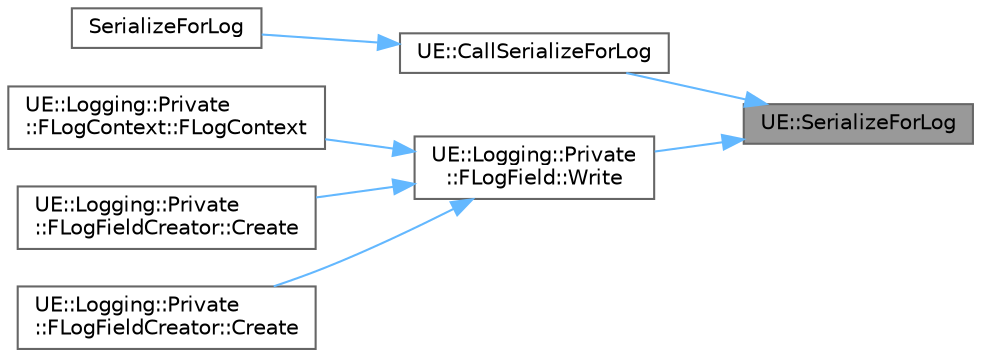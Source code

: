 digraph "UE::SerializeForLog"
{
 // INTERACTIVE_SVG=YES
 // LATEX_PDF_SIZE
  bgcolor="transparent";
  edge [fontname=Helvetica,fontsize=10,labelfontname=Helvetica,labelfontsize=10];
  node [fontname=Helvetica,fontsize=10,shape=box,height=0.2,width=0.4];
  rankdir="RL";
  Node1 [id="Node000001",label="UE::SerializeForLog",height=0.2,width=0.4,color="gray40", fillcolor="grey60", style="filled", fontcolor="black",tooltip="Serializes the value to be used in a log message."];
  Node1 -> Node2 [id="edge1_Node000001_Node000002",dir="back",color="steelblue1",style="solid",tooltip=" "];
  Node2 [id="Node000002",label="UE::CallSerializeForLog",height=0.2,width=0.4,color="grey40", fillcolor="white", style="filled",URL="$da/d75/namespaceUE.html#aed3cfeff316fdc478ea7717e1885edc3",tooltip="Wrapper to support calling SerializeForLog with ADL from within an overload of SerializeForLog."];
  Node2 -> Node3 [id="edge2_Node000002_Node000003",dir="back",color="steelblue1",style="solid",tooltip=" "];
  Node3 [id="Node000003",label="SerializeForLog",height=0.2,width=0.4,color="grey40", fillcolor="white", style="filled",URL="$da/d8b/StructuredLog_8h.html#aed22e31b645a65c409b8de007a54eaec",tooltip=" "];
  Node1 -> Node4 [id="edge3_Node000001_Node000004",dir="back",color="steelblue1",style="solid",tooltip=" "];
  Node4 [id="Node000004",label="UE::Logging::Private\l::FLogField::Write",height=0.2,width=0.4,color="grey40", fillcolor="white", style="filled",URL="$d2/dc9/structUE_1_1Logging_1_1Private_1_1FLogField.html#a4adc478f5b8378001dbb43acce617f76",tooltip=" "];
  Node4 -> Node5 [id="edge4_Node000004_Node000005",dir="back",color="steelblue1",style="solid",tooltip=" "];
  Node5 [id="Node000005",label="UE::Logging::Private\l::FLogContext::FLogContext",height=0.2,width=0.4,color="grey40", fillcolor="white", style="filled",URL="$dd/dc5/structUE_1_1Logging_1_1Private_1_1FLogContext.html#ad02e19914fdfb1e2ac7865253fcbd86d",tooltip=" "];
  Node4 -> Node6 [id="edge5_Node000004_Node000006",dir="back",color="steelblue1",style="solid",tooltip=" "];
  Node6 [id="Node000006",label="UE::Logging::Private\l::FLogFieldCreator::Create",height=0.2,width=0.4,color="grey40", fillcolor="white", style="filled",URL="$d8/db1/structUE_1_1Logging_1_1Private_1_1FLogFieldCreator.html#a470a2c9d40bd9f37dc9e4284431a4d59",tooltip=" "];
  Node4 -> Node7 [id="edge6_Node000004_Node000007",dir="back",color="steelblue1",style="solid",tooltip=" "];
  Node7 [id="Node000007",label="UE::Logging::Private\l::FLogFieldCreator::Create",height=0.2,width=0.4,color="grey40", fillcolor="white", style="filled",URL="$d8/db1/structUE_1_1Logging_1_1Private_1_1FLogFieldCreator.html#ad6de7f237ceaf73063fddb6310d962ce",tooltip=" "];
}
